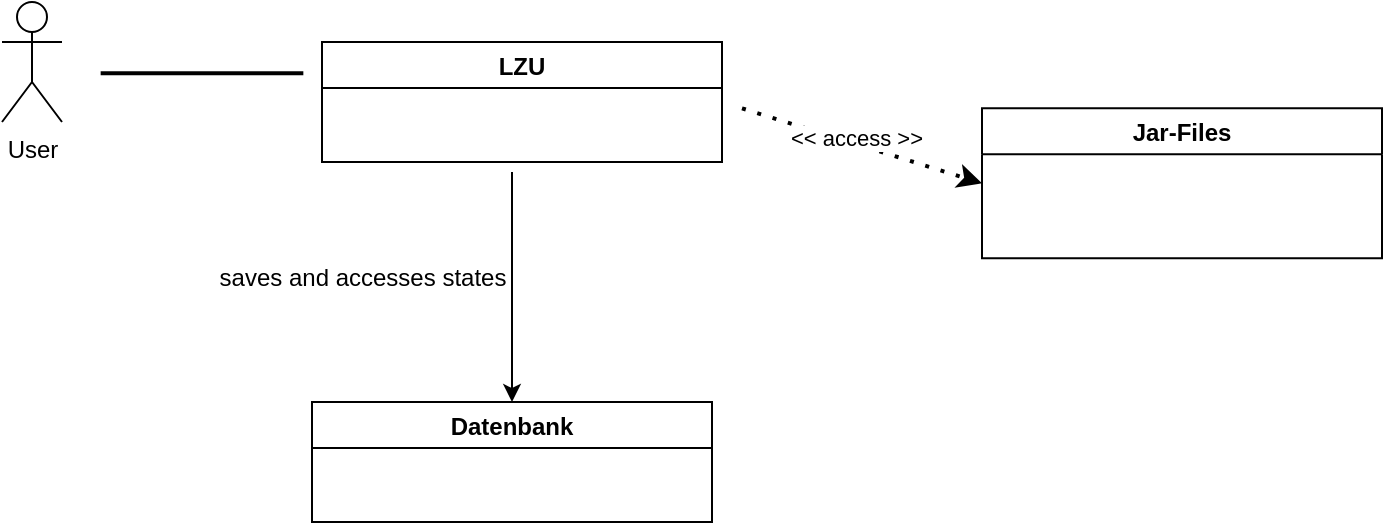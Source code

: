 <mxfile version="18.0.1" type="device"><diagram id="C5RBs43oDa-KdzZeNtuy" name="Page-1"><mxGraphModel dx="1026" dy="572" grid="1" gridSize="10" guides="1" tooltips="1" connect="1" arrows="1" fold="1" page="1" pageScale="1" pageWidth="827" pageHeight="1169" math="0" shadow="0"><root><mxCell id="WIyWlLk6GJQsqaUBKTNV-0"/><mxCell id="WIyWlLk6GJQsqaUBKTNV-1" parent="WIyWlLk6GJQsqaUBKTNV-0"/><mxCell id="p8jgttuuzcUHZyM7AY8y-0" value="Datenbank" style="swimlane;" parent="WIyWlLk6GJQsqaUBKTNV-1" vertex="1"><mxGeometry x="185" y="265" width="200" height="60" as="geometry"/></mxCell><mxCell id="p8jgttuuzcUHZyM7AY8y-1" value="User" style="shape=umlActor;verticalLabelPosition=bottom;verticalAlign=top;html=1;outlineConnect=0;" parent="WIyWlLk6GJQsqaUBKTNV-1" vertex="1"><mxGeometry x="30" y="65" width="30" height="60" as="geometry"/></mxCell><mxCell id="p8jgttuuzcUHZyM7AY8y-2" value="" style="line;strokeWidth=2;direction=south;html=1;rotation=90;" parent="WIyWlLk6GJQsqaUBKTNV-1" vertex="1"><mxGeometry x="125" y="50" width="10" height="101.34" as="geometry"/></mxCell><mxCell id="p8jgttuuzcUHZyM7AY8y-3" value="LZU" style="swimlane;" parent="WIyWlLk6GJQsqaUBKTNV-1" vertex="1"><mxGeometry x="190" y="85" width="200" height="60" as="geometry"/></mxCell><mxCell id="p8jgttuuzcUHZyM7AY8y-5" value="saves and accesses states" style="text;html=1;align=center;verticalAlign=middle;resizable=0;points=[];autosize=1;strokeColor=none;fillColor=none;" parent="WIyWlLk6GJQsqaUBKTNV-1" vertex="1"><mxGeometry x="130" y="193.17" width="160" height="20" as="geometry"/></mxCell><mxCell id="p8jgttuuzcUHZyM7AY8y-6" value="Jar-Files" style="swimlane;" parent="WIyWlLk6GJQsqaUBKTNV-1" vertex="1"><mxGeometry x="520" y="118.17" width="200" height="75" as="geometry"/></mxCell><mxCell id="p8jgttuuzcUHZyM7AY8y-8" value="" style="endArrow=classic;dashed=1;html=1;dashPattern=1 3;strokeWidth=2;rounded=0;entryX=0;entryY=0.5;entryDx=0;entryDy=0;" parent="WIyWlLk6GJQsqaUBKTNV-1" target="p8jgttuuzcUHZyM7AY8y-6" edge="1"><mxGeometry width="50" height="50" relative="1" as="geometry"><mxPoint x="400" y="118.17" as="sourcePoint"/><mxPoint x="507" y="157.079" as="targetPoint"/></mxGeometry></mxCell><mxCell id="p8jgttuuzcUHZyM7AY8y-9" value="&amp;lt;&amp;lt; access &amp;gt;&amp;gt;" style="edgeLabel;html=1;align=center;verticalAlign=middle;resizable=0;points=[];" parent="p8jgttuuzcUHZyM7AY8y-8" vertex="1" connectable="0"><mxGeometry x="-0.072" y="3" relative="1" as="geometry"><mxPoint as="offset"/></mxGeometry></mxCell><mxCell id="p8jgttuuzcUHZyM7AY8y-13" value="" style="endArrow=classic;html=1;rounded=0;entryX=0.5;entryY=0;entryDx=0;entryDy=0;" parent="WIyWlLk6GJQsqaUBKTNV-1" target="p8jgttuuzcUHZyM7AY8y-0" edge="1"><mxGeometry width="50" height="50" relative="1" as="geometry"><mxPoint x="285" y="150" as="sourcePoint"/><mxPoint x="410" y="160" as="targetPoint"/></mxGeometry></mxCell></root></mxGraphModel></diagram></mxfile>